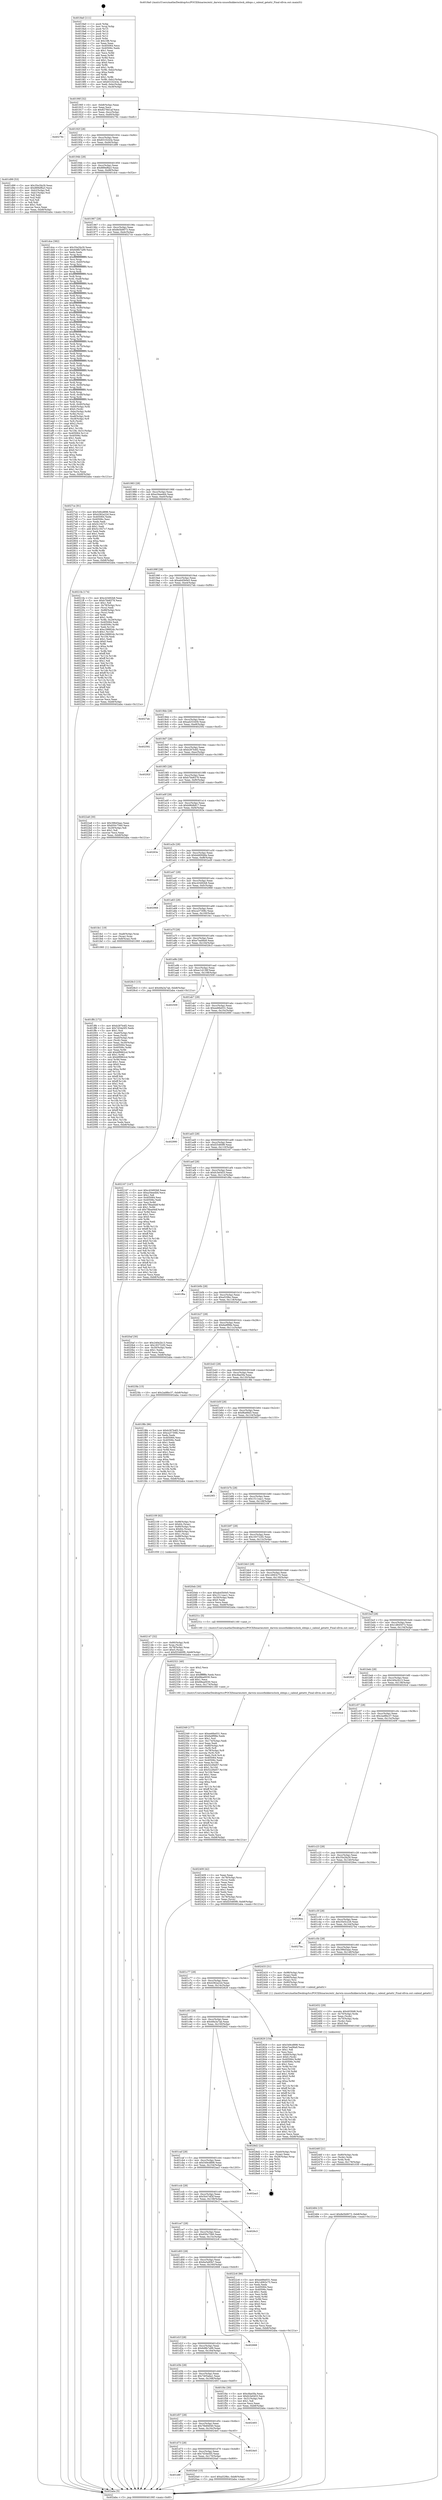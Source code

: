 digraph "0x4018a0" {
  label = "0x4018a0 (/mnt/c/Users/mathe/Desktop/tcc/POCII/binaries/extr_darwin-xnuosfmkkernclock_oldops.c_calend_getattr_Final-ollvm.out::main(0))"
  labelloc = "t"
  node[shape=record]

  Entry [label="",width=0.3,height=0.3,shape=circle,fillcolor=black,style=filled]
  "0x40190f" [label="{
     0x40190f [32]\l
     | [instrs]\l
     &nbsp;&nbsp;0x40190f \<+6\>: mov -0xb8(%rbp),%eax\l
     &nbsp;&nbsp;0x401915 \<+2\>: mov %eax,%ecx\l
     &nbsp;&nbsp;0x401917 \<+6\>: sub $0x8278d1af,%ecx\l
     &nbsp;&nbsp;0x40191d \<+6\>: mov %eax,-0xcc(%rbp)\l
     &nbsp;&nbsp;0x401923 \<+6\>: mov %ecx,-0xd0(%rbp)\l
     &nbsp;&nbsp;0x401929 \<+6\>: je 000000000040279c \<main+0xefc\>\l
  }"]
  "0x40279c" [label="{
     0x40279c\l
  }", style=dashed]
  "0x40192f" [label="{
     0x40192f [28]\l
     | [instrs]\l
     &nbsp;&nbsp;0x40192f \<+5\>: jmp 0000000000401934 \<main+0x94\>\l
     &nbsp;&nbsp;0x401934 \<+6\>: mov -0xcc(%rbp),%eax\l
     &nbsp;&nbsp;0x40193a \<+5\>: sub $0x8310243e,%eax\l
     &nbsp;&nbsp;0x40193f \<+6\>: mov %eax,-0xd4(%rbp)\l
     &nbsp;&nbsp;0x401945 \<+6\>: je 0000000000401d99 \<main+0x4f9\>\l
  }"]
  Exit [label="",width=0.3,height=0.3,shape=circle,fillcolor=black,style=filled,peripheries=2]
  "0x401d99" [label="{
     0x401d99 [53]\l
     | [instrs]\l
     &nbsp;&nbsp;0x401d99 \<+5\>: mov $0x35e2fa29,%eax\l
     &nbsp;&nbsp;0x401d9e \<+5\>: mov $0x889ef6a3,%ecx\l
     &nbsp;&nbsp;0x401da3 \<+6\>: mov -0xb2(%rbp),%dl\l
     &nbsp;&nbsp;0x401da9 \<+7\>: mov -0xb1(%rbp),%sil\l
     &nbsp;&nbsp;0x401db0 \<+3\>: mov %dl,%dil\l
     &nbsp;&nbsp;0x401db3 \<+3\>: and %sil,%dil\l
     &nbsp;&nbsp;0x401db6 \<+3\>: xor %sil,%dl\l
     &nbsp;&nbsp;0x401db9 \<+3\>: or %dl,%dil\l
     &nbsp;&nbsp;0x401dbc \<+4\>: test $0x1,%dil\l
     &nbsp;&nbsp;0x401dc0 \<+3\>: cmovne %ecx,%eax\l
     &nbsp;&nbsp;0x401dc3 \<+6\>: mov %eax,-0xb8(%rbp)\l
     &nbsp;&nbsp;0x401dc9 \<+5\>: jmp 0000000000402aba \<main+0x121a\>\l
  }"]
  "0x40194b" [label="{
     0x40194b [28]\l
     | [instrs]\l
     &nbsp;&nbsp;0x40194b \<+5\>: jmp 0000000000401950 \<main+0xb0\>\l
     &nbsp;&nbsp;0x401950 \<+6\>: mov -0xcc(%rbp),%eax\l
     &nbsp;&nbsp;0x401956 \<+5\>: sub $0x889ef6a3,%eax\l
     &nbsp;&nbsp;0x40195b \<+6\>: mov %eax,-0xd8(%rbp)\l
     &nbsp;&nbsp;0x401961 \<+6\>: je 0000000000401dce \<main+0x52e\>\l
  }"]
  "0x402aba" [label="{
     0x402aba [5]\l
     | [instrs]\l
     &nbsp;&nbsp;0x402aba \<+5\>: jmp 000000000040190f \<main+0x6f\>\l
  }"]
  "0x4018a0" [label="{
     0x4018a0 [111]\l
     | [instrs]\l
     &nbsp;&nbsp;0x4018a0 \<+1\>: push %rbp\l
     &nbsp;&nbsp;0x4018a1 \<+3\>: mov %rsp,%rbp\l
     &nbsp;&nbsp;0x4018a4 \<+2\>: push %r15\l
     &nbsp;&nbsp;0x4018a6 \<+2\>: push %r14\l
     &nbsp;&nbsp;0x4018a8 \<+2\>: push %r13\l
     &nbsp;&nbsp;0x4018aa \<+2\>: push %r12\l
     &nbsp;&nbsp;0x4018ac \<+1\>: push %rbx\l
     &nbsp;&nbsp;0x4018ad \<+7\>: sub $0x188,%rsp\l
     &nbsp;&nbsp;0x4018b4 \<+2\>: xor %eax,%eax\l
     &nbsp;&nbsp;0x4018b6 \<+7\>: mov 0x405064,%ecx\l
     &nbsp;&nbsp;0x4018bd \<+7\>: mov 0x40506c,%edx\l
     &nbsp;&nbsp;0x4018c4 \<+3\>: sub $0x1,%eax\l
     &nbsp;&nbsp;0x4018c7 \<+3\>: mov %ecx,%r8d\l
     &nbsp;&nbsp;0x4018ca \<+3\>: add %eax,%r8d\l
     &nbsp;&nbsp;0x4018cd \<+4\>: imul %r8d,%ecx\l
     &nbsp;&nbsp;0x4018d1 \<+3\>: and $0x1,%ecx\l
     &nbsp;&nbsp;0x4018d4 \<+3\>: cmp $0x0,%ecx\l
     &nbsp;&nbsp;0x4018d7 \<+4\>: sete %r9b\l
     &nbsp;&nbsp;0x4018db \<+4\>: and $0x1,%r9b\l
     &nbsp;&nbsp;0x4018df \<+7\>: mov %r9b,-0xb2(%rbp)\l
     &nbsp;&nbsp;0x4018e6 \<+3\>: cmp $0xa,%edx\l
     &nbsp;&nbsp;0x4018e9 \<+4\>: setl %r9b\l
     &nbsp;&nbsp;0x4018ed \<+4\>: and $0x1,%r9b\l
     &nbsp;&nbsp;0x4018f1 \<+7\>: mov %r9b,-0xb1(%rbp)\l
     &nbsp;&nbsp;0x4018f8 \<+10\>: movl $0x8310243e,-0xb8(%rbp)\l
     &nbsp;&nbsp;0x401902 \<+6\>: mov %edi,-0xbc(%rbp)\l
     &nbsp;&nbsp;0x401908 \<+7\>: mov %rsi,-0xc8(%rbp)\l
  }"]
  "0x402484" [label="{
     0x402484 [15]\l
     | [instrs]\l
     &nbsp;&nbsp;0x402484 \<+10\>: movl $0x8e5b9073,-0xb8(%rbp)\l
     &nbsp;&nbsp;0x40248e \<+5\>: jmp 0000000000402aba \<main+0x121a\>\l
  }"]
  "0x401dce" [label="{
     0x401dce [382]\l
     | [instrs]\l
     &nbsp;&nbsp;0x401dce \<+5\>: mov $0x35e2fa29,%eax\l
     &nbsp;&nbsp;0x401dd3 \<+5\>: mov $0x6d8b7a99,%ecx\l
     &nbsp;&nbsp;0x401dd8 \<+2\>: xor %edx,%edx\l
     &nbsp;&nbsp;0x401dda \<+3\>: mov %rsp,%rsi\l
     &nbsp;&nbsp;0x401ddd \<+4\>: add $0xfffffffffffffff0,%rsi\l
     &nbsp;&nbsp;0x401de1 \<+3\>: mov %rsi,%rsp\l
     &nbsp;&nbsp;0x401de4 \<+7\>: mov %rsi,-0xb0(%rbp)\l
     &nbsp;&nbsp;0x401deb \<+3\>: mov %rsp,%rsi\l
     &nbsp;&nbsp;0x401dee \<+4\>: add $0xfffffffffffffff0,%rsi\l
     &nbsp;&nbsp;0x401df2 \<+3\>: mov %rsi,%rsp\l
     &nbsp;&nbsp;0x401df5 \<+3\>: mov %rsp,%rdi\l
     &nbsp;&nbsp;0x401df8 \<+4\>: add $0xfffffffffffffff0,%rdi\l
     &nbsp;&nbsp;0x401dfc \<+3\>: mov %rdi,%rsp\l
     &nbsp;&nbsp;0x401dff \<+7\>: mov %rdi,-0xa8(%rbp)\l
     &nbsp;&nbsp;0x401e06 \<+3\>: mov %rsp,%rdi\l
     &nbsp;&nbsp;0x401e09 \<+4\>: add $0xfffffffffffffff0,%rdi\l
     &nbsp;&nbsp;0x401e0d \<+3\>: mov %rdi,%rsp\l
     &nbsp;&nbsp;0x401e10 \<+7\>: mov %rdi,-0xa0(%rbp)\l
     &nbsp;&nbsp;0x401e17 \<+3\>: mov %rsp,%rdi\l
     &nbsp;&nbsp;0x401e1a \<+4\>: add $0xfffffffffffffff0,%rdi\l
     &nbsp;&nbsp;0x401e1e \<+3\>: mov %rdi,%rsp\l
     &nbsp;&nbsp;0x401e21 \<+7\>: mov %rdi,-0x98(%rbp)\l
     &nbsp;&nbsp;0x401e28 \<+3\>: mov %rsp,%rdi\l
     &nbsp;&nbsp;0x401e2b \<+4\>: add $0xfffffffffffffff0,%rdi\l
     &nbsp;&nbsp;0x401e2f \<+3\>: mov %rdi,%rsp\l
     &nbsp;&nbsp;0x401e32 \<+7\>: mov %rdi,-0x90(%rbp)\l
     &nbsp;&nbsp;0x401e39 \<+3\>: mov %rsp,%rdi\l
     &nbsp;&nbsp;0x401e3c \<+4\>: add $0xfffffffffffffff0,%rdi\l
     &nbsp;&nbsp;0x401e40 \<+3\>: mov %rdi,%rsp\l
     &nbsp;&nbsp;0x401e43 \<+7\>: mov %rdi,-0x88(%rbp)\l
     &nbsp;&nbsp;0x401e4a \<+3\>: mov %rsp,%rdi\l
     &nbsp;&nbsp;0x401e4d \<+4\>: add $0xfffffffffffffff0,%rdi\l
     &nbsp;&nbsp;0x401e51 \<+3\>: mov %rdi,%rsp\l
     &nbsp;&nbsp;0x401e54 \<+4\>: mov %rdi,-0x80(%rbp)\l
     &nbsp;&nbsp;0x401e58 \<+3\>: mov %rsp,%rdi\l
     &nbsp;&nbsp;0x401e5b \<+4\>: add $0xfffffffffffffff0,%rdi\l
     &nbsp;&nbsp;0x401e5f \<+3\>: mov %rdi,%rsp\l
     &nbsp;&nbsp;0x401e62 \<+4\>: mov %rdi,-0x78(%rbp)\l
     &nbsp;&nbsp;0x401e66 \<+3\>: mov %rsp,%rdi\l
     &nbsp;&nbsp;0x401e69 \<+4\>: add $0xfffffffffffffff0,%rdi\l
     &nbsp;&nbsp;0x401e6d \<+3\>: mov %rdi,%rsp\l
     &nbsp;&nbsp;0x401e70 \<+4\>: mov %rdi,-0x70(%rbp)\l
     &nbsp;&nbsp;0x401e74 \<+3\>: mov %rsp,%rdi\l
     &nbsp;&nbsp;0x401e77 \<+4\>: add $0xfffffffffffffff0,%rdi\l
     &nbsp;&nbsp;0x401e7b \<+3\>: mov %rdi,%rsp\l
     &nbsp;&nbsp;0x401e7e \<+4\>: mov %rdi,-0x68(%rbp)\l
     &nbsp;&nbsp;0x401e82 \<+3\>: mov %rsp,%rdi\l
     &nbsp;&nbsp;0x401e85 \<+4\>: add $0xfffffffffffffff0,%rdi\l
     &nbsp;&nbsp;0x401e89 \<+3\>: mov %rdi,%rsp\l
     &nbsp;&nbsp;0x401e8c \<+4\>: mov %rdi,-0x60(%rbp)\l
     &nbsp;&nbsp;0x401e90 \<+3\>: mov %rsp,%rdi\l
     &nbsp;&nbsp;0x401e93 \<+4\>: add $0xfffffffffffffff0,%rdi\l
     &nbsp;&nbsp;0x401e97 \<+3\>: mov %rdi,%rsp\l
     &nbsp;&nbsp;0x401e9a \<+4\>: mov %rdi,-0x58(%rbp)\l
     &nbsp;&nbsp;0x401e9e \<+3\>: mov %rsp,%rdi\l
     &nbsp;&nbsp;0x401ea1 \<+4\>: add $0xfffffffffffffff0,%rdi\l
     &nbsp;&nbsp;0x401ea5 \<+3\>: mov %rdi,%rsp\l
     &nbsp;&nbsp;0x401ea8 \<+4\>: mov %rdi,-0x50(%rbp)\l
     &nbsp;&nbsp;0x401eac \<+3\>: mov %rsp,%rdi\l
     &nbsp;&nbsp;0x401eaf \<+4\>: add $0xfffffffffffffff0,%rdi\l
     &nbsp;&nbsp;0x401eb3 \<+3\>: mov %rdi,%rsp\l
     &nbsp;&nbsp;0x401eb6 \<+4\>: mov %rdi,-0x48(%rbp)\l
     &nbsp;&nbsp;0x401eba \<+3\>: mov %rsp,%rdi\l
     &nbsp;&nbsp;0x401ebd \<+4\>: add $0xfffffffffffffff0,%rdi\l
     &nbsp;&nbsp;0x401ec1 \<+3\>: mov %rdi,%rsp\l
     &nbsp;&nbsp;0x401ec4 \<+4\>: mov %rdi,-0x40(%rbp)\l
     &nbsp;&nbsp;0x401ec8 \<+7\>: mov -0xb0(%rbp),%rdi\l
     &nbsp;&nbsp;0x401ecf \<+6\>: movl $0x0,(%rdi)\l
     &nbsp;&nbsp;0x401ed5 \<+7\>: mov -0xbc(%rbp),%r8d\l
     &nbsp;&nbsp;0x401edc \<+3\>: mov %r8d,(%rsi)\l
     &nbsp;&nbsp;0x401edf \<+7\>: mov -0xa8(%rbp),%rdi\l
     &nbsp;&nbsp;0x401ee6 \<+7\>: mov -0xc8(%rbp),%r9\l
     &nbsp;&nbsp;0x401eed \<+3\>: mov %r9,(%rdi)\l
     &nbsp;&nbsp;0x401ef0 \<+3\>: cmpl $0x2,(%rsi)\l
     &nbsp;&nbsp;0x401ef3 \<+4\>: setne %r10b\l
     &nbsp;&nbsp;0x401ef7 \<+4\>: and $0x1,%r10b\l
     &nbsp;&nbsp;0x401efb \<+4\>: mov %r10b,-0x31(%rbp)\l
     &nbsp;&nbsp;0x401eff \<+8\>: mov 0x405064,%r11d\l
     &nbsp;&nbsp;0x401f07 \<+7\>: mov 0x40506c,%ebx\l
     &nbsp;&nbsp;0x401f0e \<+3\>: sub $0x1,%edx\l
     &nbsp;&nbsp;0x401f11 \<+3\>: mov %r11d,%r14d\l
     &nbsp;&nbsp;0x401f14 \<+3\>: add %edx,%r14d\l
     &nbsp;&nbsp;0x401f17 \<+4\>: imul %r14d,%r11d\l
     &nbsp;&nbsp;0x401f1b \<+4\>: and $0x1,%r11d\l
     &nbsp;&nbsp;0x401f1f \<+4\>: cmp $0x0,%r11d\l
     &nbsp;&nbsp;0x401f23 \<+4\>: sete %r10b\l
     &nbsp;&nbsp;0x401f27 \<+3\>: cmp $0xa,%ebx\l
     &nbsp;&nbsp;0x401f2a \<+4\>: setl %r15b\l
     &nbsp;&nbsp;0x401f2e \<+3\>: mov %r10b,%r12b\l
     &nbsp;&nbsp;0x401f31 \<+3\>: and %r15b,%r12b\l
     &nbsp;&nbsp;0x401f34 \<+3\>: xor %r15b,%r10b\l
     &nbsp;&nbsp;0x401f37 \<+3\>: or %r10b,%r12b\l
     &nbsp;&nbsp;0x401f3a \<+4\>: test $0x1,%r12b\l
     &nbsp;&nbsp;0x401f3e \<+3\>: cmovne %ecx,%eax\l
     &nbsp;&nbsp;0x401f41 \<+6\>: mov %eax,-0xb8(%rbp)\l
     &nbsp;&nbsp;0x401f47 \<+5\>: jmp 0000000000402aba \<main+0x121a\>\l
  }"]
  "0x401967" [label="{
     0x401967 [28]\l
     | [instrs]\l
     &nbsp;&nbsp;0x401967 \<+5\>: jmp 000000000040196c \<main+0xcc\>\l
     &nbsp;&nbsp;0x40196c \<+6\>: mov -0xcc(%rbp),%eax\l
     &nbsp;&nbsp;0x401972 \<+5\>: sub $0x8e5b9073,%eax\l
     &nbsp;&nbsp;0x401977 \<+6\>: mov %eax,-0xdc(%rbp)\l
     &nbsp;&nbsp;0x40197d \<+6\>: je 00000000004027ce \<main+0xf2e\>\l
  }"]
  "0x40246f" [label="{
     0x40246f [21]\l
     | [instrs]\l
     &nbsp;&nbsp;0x40246f \<+4\>: mov -0x80(%rbp),%rdx\l
     &nbsp;&nbsp;0x402473 \<+3\>: mov (%rdx),%rdx\l
     &nbsp;&nbsp;0x402476 \<+3\>: mov %rdx,%rdi\l
     &nbsp;&nbsp;0x402479 \<+6\>: mov %eax,-0x178(%rbp)\l
     &nbsp;&nbsp;0x40247f \<+5\>: call 0000000000401030 \<free@plt\>\l
     | [calls]\l
     &nbsp;&nbsp;0x401030 \{1\} (unknown)\l
  }"]
  "0x402452" [label="{
     0x402452 [29]\l
     | [instrs]\l
     &nbsp;&nbsp;0x402452 \<+10\>: movabs $0x4030d6,%rdi\l
     &nbsp;&nbsp;0x40245c \<+4\>: mov -0x70(%rbp),%rdx\l
     &nbsp;&nbsp;0x402460 \<+2\>: mov %eax,(%rdx)\l
     &nbsp;&nbsp;0x402462 \<+4\>: mov -0x70(%rbp),%rdx\l
     &nbsp;&nbsp;0x402466 \<+2\>: mov (%rdx),%esi\l
     &nbsp;&nbsp;0x402468 \<+2\>: mov $0x0,%al\l
     &nbsp;&nbsp;0x40246a \<+5\>: call 0000000000401040 \<printf@plt\>\l
     | [calls]\l
     &nbsp;&nbsp;0x401040 \{1\} (unknown)\l
  }"]
  "0x4027ce" [label="{
     0x4027ce [91]\l
     | [instrs]\l
     &nbsp;&nbsp;0x4027ce \<+5\>: mov $0x549cd898,%eax\l
     &nbsp;&nbsp;0x4027d3 \<+5\>: mov $0x4382a22d,%ecx\l
     &nbsp;&nbsp;0x4027d8 \<+7\>: mov 0x405064,%edx\l
     &nbsp;&nbsp;0x4027df \<+7\>: mov 0x40506c,%esi\l
     &nbsp;&nbsp;0x4027e6 \<+2\>: mov %edx,%edi\l
     &nbsp;&nbsp;0x4027e8 \<+6\>: sub $0x5c1927c7,%edi\l
     &nbsp;&nbsp;0x4027ee \<+3\>: sub $0x1,%edi\l
     &nbsp;&nbsp;0x4027f1 \<+6\>: add $0x5c1927c7,%edi\l
     &nbsp;&nbsp;0x4027f7 \<+3\>: imul %edi,%edx\l
     &nbsp;&nbsp;0x4027fa \<+3\>: and $0x1,%edx\l
     &nbsp;&nbsp;0x4027fd \<+3\>: cmp $0x0,%edx\l
     &nbsp;&nbsp;0x402800 \<+4\>: sete %r8b\l
     &nbsp;&nbsp;0x402804 \<+3\>: cmp $0xa,%esi\l
     &nbsp;&nbsp;0x402807 \<+4\>: setl %r9b\l
     &nbsp;&nbsp;0x40280b \<+3\>: mov %r8b,%r10b\l
     &nbsp;&nbsp;0x40280e \<+3\>: and %r9b,%r10b\l
     &nbsp;&nbsp;0x402811 \<+3\>: xor %r9b,%r8b\l
     &nbsp;&nbsp;0x402814 \<+3\>: or %r8b,%r10b\l
     &nbsp;&nbsp;0x402817 \<+4\>: test $0x1,%r10b\l
     &nbsp;&nbsp;0x40281b \<+3\>: cmovne %ecx,%eax\l
     &nbsp;&nbsp;0x40281e \<+6\>: mov %eax,-0xb8(%rbp)\l
     &nbsp;&nbsp;0x402824 \<+5\>: jmp 0000000000402aba \<main+0x121a\>\l
  }"]
  "0x401983" [label="{
     0x401983 [28]\l
     | [instrs]\l
     &nbsp;&nbsp;0x401983 \<+5\>: jmp 0000000000401988 \<main+0xe8\>\l
     &nbsp;&nbsp;0x401988 \<+6\>: mov -0xcc(%rbp),%eax\l
     &nbsp;&nbsp;0x40198e \<+5\>: sub $0xa34eedd4,%eax\l
     &nbsp;&nbsp;0x401993 \<+6\>: mov %eax,-0xe0(%rbp)\l
     &nbsp;&nbsp;0x401999 \<+6\>: je 00000000004021fa \<main+0x95a\>\l
  }"]
  "0x402349" [label="{
     0x402349 [177]\l
     | [instrs]\l
     &nbsp;&nbsp;0x402349 \<+5\>: mov $0xee66e031,%ecx\l
     &nbsp;&nbsp;0x40234e \<+5\>: mov $0x6a9f98e,%edx\l
     &nbsp;&nbsp;0x402353 \<+3\>: mov $0x1,%sil\l
     &nbsp;&nbsp;0x402356 \<+6\>: mov -0x174(%rbp),%edi\l
     &nbsp;&nbsp;0x40235c \<+3\>: imul %eax,%edi\l
     &nbsp;&nbsp;0x40235f \<+4\>: mov -0x80(%rbp),%r8\l
     &nbsp;&nbsp;0x402363 \<+3\>: mov (%r8),%r8\l
     &nbsp;&nbsp;0x402366 \<+4\>: mov -0x78(%rbp),%r9\l
     &nbsp;&nbsp;0x40236a \<+3\>: movslq (%r9),%r9\l
     &nbsp;&nbsp;0x40236d \<+4\>: mov %edi,(%r8,%r9,4)\l
     &nbsp;&nbsp;0x402371 \<+7\>: mov 0x405064,%eax\l
     &nbsp;&nbsp;0x402378 \<+7\>: mov 0x40506c,%edi\l
     &nbsp;&nbsp;0x40237f \<+3\>: mov %eax,%r10d\l
     &nbsp;&nbsp;0x402382 \<+7\>: add $0x522f4d57,%r10d\l
     &nbsp;&nbsp;0x402389 \<+4\>: sub $0x1,%r10d\l
     &nbsp;&nbsp;0x40238d \<+7\>: sub $0x522f4d57,%r10d\l
     &nbsp;&nbsp;0x402394 \<+4\>: imul %r10d,%eax\l
     &nbsp;&nbsp;0x402398 \<+3\>: and $0x1,%eax\l
     &nbsp;&nbsp;0x40239b \<+3\>: cmp $0x0,%eax\l
     &nbsp;&nbsp;0x40239e \<+4\>: sete %r11b\l
     &nbsp;&nbsp;0x4023a2 \<+3\>: cmp $0xa,%edi\l
     &nbsp;&nbsp;0x4023a5 \<+3\>: setl %bl\l
     &nbsp;&nbsp;0x4023a8 \<+3\>: mov %r11b,%r14b\l
     &nbsp;&nbsp;0x4023ab \<+4\>: xor $0xff,%r14b\l
     &nbsp;&nbsp;0x4023af \<+3\>: mov %bl,%r15b\l
     &nbsp;&nbsp;0x4023b2 \<+4\>: xor $0xff,%r15b\l
     &nbsp;&nbsp;0x4023b6 \<+4\>: xor $0x0,%sil\l
     &nbsp;&nbsp;0x4023ba \<+3\>: mov %r14b,%r12b\l
     &nbsp;&nbsp;0x4023bd \<+4\>: and $0x0,%r12b\l
     &nbsp;&nbsp;0x4023c1 \<+3\>: and %sil,%r11b\l
     &nbsp;&nbsp;0x4023c4 \<+3\>: mov %r15b,%r13b\l
     &nbsp;&nbsp;0x4023c7 \<+4\>: and $0x0,%r13b\l
     &nbsp;&nbsp;0x4023cb \<+3\>: and %sil,%bl\l
     &nbsp;&nbsp;0x4023ce \<+3\>: or %r11b,%r12b\l
     &nbsp;&nbsp;0x4023d1 \<+3\>: or %bl,%r13b\l
     &nbsp;&nbsp;0x4023d4 \<+3\>: xor %r13b,%r12b\l
     &nbsp;&nbsp;0x4023d7 \<+3\>: or %r15b,%r14b\l
     &nbsp;&nbsp;0x4023da \<+4\>: xor $0xff,%r14b\l
     &nbsp;&nbsp;0x4023de \<+4\>: or $0x0,%sil\l
     &nbsp;&nbsp;0x4023e2 \<+3\>: and %sil,%r14b\l
     &nbsp;&nbsp;0x4023e5 \<+3\>: or %r14b,%r12b\l
     &nbsp;&nbsp;0x4023e8 \<+4\>: test $0x1,%r12b\l
     &nbsp;&nbsp;0x4023ec \<+3\>: cmovne %edx,%ecx\l
     &nbsp;&nbsp;0x4023ef \<+6\>: mov %ecx,-0xb8(%rbp)\l
     &nbsp;&nbsp;0x4023f5 \<+5\>: jmp 0000000000402aba \<main+0x121a\>\l
  }"]
  "0x4021fa" [label="{
     0x4021fa [174]\l
     | [instrs]\l
     &nbsp;&nbsp;0x4021fa \<+5\>: mov $0xc43492b8,%eax\l
     &nbsp;&nbsp;0x4021ff \<+5\>: mov $0xb7bb8378,%ecx\l
     &nbsp;&nbsp;0x402204 \<+2\>: mov $0x1,%dl\l
     &nbsp;&nbsp;0x402206 \<+4\>: mov -0x78(%rbp),%rsi\l
     &nbsp;&nbsp;0x40220a \<+2\>: mov (%rsi),%edi\l
     &nbsp;&nbsp;0x40220c \<+7\>: mov -0x88(%rbp),%rsi\l
     &nbsp;&nbsp;0x402213 \<+2\>: cmp (%rsi),%edi\l
     &nbsp;&nbsp;0x402215 \<+4\>: setl %r8b\l
     &nbsp;&nbsp;0x402219 \<+4\>: and $0x1,%r8b\l
     &nbsp;&nbsp;0x40221d \<+4\>: mov %r8b,-0x29(%rbp)\l
     &nbsp;&nbsp;0x402221 \<+7\>: mov 0x405064,%edi\l
     &nbsp;&nbsp;0x402228 \<+8\>: mov 0x40506c,%r9d\l
     &nbsp;&nbsp;0x402230 \<+3\>: mov %edi,%r10d\l
     &nbsp;&nbsp;0x402233 \<+7\>: sub $0xc28882dc,%r10d\l
     &nbsp;&nbsp;0x40223a \<+4\>: sub $0x1,%r10d\l
     &nbsp;&nbsp;0x40223e \<+7\>: add $0xc28882dc,%r10d\l
     &nbsp;&nbsp;0x402245 \<+4\>: imul %r10d,%edi\l
     &nbsp;&nbsp;0x402249 \<+3\>: and $0x1,%edi\l
     &nbsp;&nbsp;0x40224c \<+3\>: cmp $0x0,%edi\l
     &nbsp;&nbsp;0x40224f \<+4\>: sete %r8b\l
     &nbsp;&nbsp;0x402253 \<+4\>: cmp $0xa,%r9d\l
     &nbsp;&nbsp;0x402257 \<+4\>: setl %r11b\l
     &nbsp;&nbsp;0x40225b \<+3\>: mov %r8b,%bl\l
     &nbsp;&nbsp;0x40225e \<+3\>: xor $0xff,%bl\l
     &nbsp;&nbsp;0x402261 \<+3\>: mov %r11b,%r14b\l
     &nbsp;&nbsp;0x402264 \<+4\>: xor $0xff,%r14b\l
     &nbsp;&nbsp;0x402268 \<+3\>: xor $0x1,%dl\l
     &nbsp;&nbsp;0x40226b \<+3\>: mov %bl,%r15b\l
     &nbsp;&nbsp;0x40226e \<+4\>: and $0xff,%r15b\l
     &nbsp;&nbsp;0x402272 \<+3\>: and %dl,%r8b\l
     &nbsp;&nbsp;0x402275 \<+3\>: mov %r14b,%r12b\l
     &nbsp;&nbsp;0x402278 \<+4\>: and $0xff,%r12b\l
     &nbsp;&nbsp;0x40227c \<+3\>: and %dl,%r11b\l
     &nbsp;&nbsp;0x40227f \<+3\>: or %r8b,%r15b\l
     &nbsp;&nbsp;0x402282 \<+3\>: or %r11b,%r12b\l
     &nbsp;&nbsp;0x402285 \<+3\>: xor %r12b,%r15b\l
     &nbsp;&nbsp;0x402288 \<+3\>: or %r14b,%bl\l
     &nbsp;&nbsp;0x40228b \<+3\>: xor $0xff,%bl\l
     &nbsp;&nbsp;0x40228e \<+3\>: or $0x1,%dl\l
     &nbsp;&nbsp;0x402291 \<+2\>: and %dl,%bl\l
     &nbsp;&nbsp;0x402293 \<+3\>: or %bl,%r15b\l
     &nbsp;&nbsp;0x402296 \<+4\>: test $0x1,%r15b\l
     &nbsp;&nbsp;0x40229a \<+3\>: cmovne %ecx,%eax\l
     &nbsp;&nbsp;0x40229d \<+6\>: mov %eax,-0xb8(%rbp)\l
     &nbsp;&nbsp;0x4022a3 \<+5\>: jmp 0000000000402aba \<main+0x121a\>\l
  }"]
  "0x40199f" [label="{
     0x40199f [28]\l
     | [instrs]\l
     &nbsp;&nbsp;0x40199f \<+5\>: jmp 00000000004019a4 \<main+0x104\>\l
     &nbsp;&nbsp;0x4019a4 \<+6\>: mov -0xcc(%rbp),%eax\l
     &nbsp;&nbsp;0x4019aa \<+5\>: sub $0xab45b0e5,%eax\l
     &nbsp;&nbsp;0x4019af \<+6\>: mov %eax,-0xe4(%rbp)\l
     &nbsp;&nbsp;0x4019b5 \<+6\>: je 00000000004027ab \<main+0xf0b\>\l
  }"]
  "0x402321" [label="{
     0x402321 [40]\l
     | [instrs]\l
     &nbsp;&nbsp;0x402321 \<+5\>: mov $0x2,%ecx\l
     &nbsp;&nbsp;0x402326 \<+1\>: cltd\l
     &nbsp;&nbsp;0x402327 \<+2\>: idiv %ecx\l
     &nbsp;&nbsp;0x402329 \<+6\>: imul $0xfffffffe,%edx,%ecx\l
     &nbsp;&nbsp;0x40232f \<+6\>: add $0x68ea0030,%ecx\l
     &nbsp;&nbsp;0x402335 \<+3\>: add $0x1,%ecx\l
     &nbsp;&nbsp;0x402338 \<+6\>: sub $0x68ea0030,%ecx\l
     &nbsp;&nbsp;0x40233e \<+6\>: mov %ecx,-0x174(%rbp)\l
     &nbsp;&nbsp;0x402344 \<+5\>: call 0000000000401160 \<next_i\>\l
     | [calls]\l
     &nbsp;&nbsp;0x401160 \{1\} (/mnt/c/Users/mathe/Desktop/tcc/POCII/binaries/extr_darwin-xnuosfmkkernclock_oldops.c_calend_getattr_Final-ollvm.out::next_i)\l
  }"]
  "0x4027ab" [label="{
     0x4027ab\l
  }", style=dashed]
  "0x4019bb" [label="{
     0x4019bb [28]\l
     | [instrs]\l
     &nbsp;&nbsp;0x4019bb \<+5\>: jmp 00000000004019c0 \<main+0x120\>\l
     &nbsp;&nbsp;0x4019c0 \<+6\>: mov -0xcc(%rbp),%eax\l
     &nbsp;&nbsp;0x4019c6 \<+5\>: sub $0xad253456,%eax\l
     &nbsp;&nbsp;0x4019cb \<+6\>: mov %eax,-0xe8(%rbp)\l
     &nbsp;&nbsp;0x4019d1 \<+6\>: je 0000000000402592 \<main+0xcf2\>\l
  }"]
  "0x402147" [label="{
     0x402147 [32]\l
     | [instrs]\l
     &nbsp;&nbsp;0x402147 \<+4\>: mov -0x80(%rbp),%rdi\l
     &nbsp;&nbsp;0x40214b \<+3\>: mov %rax,(%rdi)\l
     &nbsp;&nbsp;0x40214e \<+4\>: mov -0x78(%rbp),%rax\l
     &nbsp;&nbsp;0x402152 \<+6\>: movl $0x0,(%rax)\l
     &nbsp;&nbsp;0x402158 \<+10\>: movl $0xf25460f9,-0xb8(%rbp)\l
     &nbsp;&nbsp;0x402162 \<+5\>: jmp 0000000000402aba \<main+0x121a\>\l
  }"]
  "0x402592" [label="{
     0x402592\l
  }", style=dashed]
  "0x4019d7" [label="{
     0x4019d7 [28]\l
     | [instrs]\l
     &nbsp;&nbsp;0x4019d7 \<+5\>: jmp 00000000004019dc \<main+0x13c\>\l
     &nbsp;&nbsp;0x4019dc \<+6\>: mov -0xcc(%rbp),%eax\l
     &nbsp;&nbsp;0x4019e2 \<+5\>: sub $0xb287b4f2,%eax\l
     &nbsp;&nbsp;0x4019e7 \<+6\>: mov %eax,-0xec(%rbp)\l
     &nbsp;&nbsp;0x4019ed \<+6\>: je 000000000040292f \<main+0x108f\>\l
  }"]
  "0x401d8f" [label="{
     0x401d8f\l
  }", style=dashed]
  "0x40292f" [label="{
     0x40292f\l
  }", style=dashed]
  "0x4019f3" [label="{
     0x4019f3 [28]\l
     | [instrs]\l
     &nbsp;&nbsp;0x4019f3 \<+5\>: jmp 00000000004019f8 \<main+0x158\>\l
     &nbsp;&nbsp;0x4019f8 \<+6\>: mov -0xcc(%rbp),%eax\l
     &nbsp;&nbsp;0x4019fe \<+5\>: sub $0xb7bb8378,%eax\l
     &nbsp;&nbsp;0x401a03 \<+6\>: mov %eax,-0xf0(%rbp)\l
     &nbsp;&nbsp;0x401a09 \<+6\>: je 00000000004022a8 \<main+0xa08\>\l
  }"]
  "0x4020a0" [label="{
     0x4020a0 [15]\l
     | [instrs]\l
     &nbsp;&nbsp;0x4020a0 \<+10\>: movl $0xa529bc,-0xb8(%rbp)\l
     &nbsp;&nbsp;0x4020aa \<+5\>: jmp 0000000000402aba \<main+0x121a\>\l
  }"]
  "0x4022a8" [label="{
     0x4022a8 [30]\l
     | [instrs]\l
     &nbsp;&nbsp;0x4022a8 \<+5\>: mov $0x396d3aac,%eax\l
     &nbsp;&nbsp;0x4022ad \<+5\>: mov $0x650c7560,%ecx\l
     &nbsp;&nbsp;0x4022b2 \<+3\>: mov -0x29(%rbp),%dl\l
     &nbsp;&nbsp;0x4022b5 \<+3\>: test $0x1,%dl\l
     &nbsp;&nbsp;0x4022b8 \<+3\>: cmovne %ecx,%eax\l
     &nbsp;&nbsp;0x4022bb \<+6\>: mov %eax,-0xb8(%rbp)\l
     &nbsp;&nbsp;0x4022c1 \<+5\>: jmp 0000000000402aba \<main+0x121a\>\l
  }"]
  "0x401a0f" [label="{
     0x401a0f [28]\l
     | [instrs]\l
     &nbsp;&nbsp;0x401a0f \<+5\>: jmp 0000000000401a14 \<main+0x174\>\l
     &nbsp;&nbsp;0x401a14 \<+6\>: mov -0xcc(%rbp),%eax\l
     &nbsp;&nbsp;0x401a1a \<+5\>: sub $0xb96db817,%eax\l
     &nbsp;&nbsp;0x401a1f \<+6\>: mov %eax,-0xf4(%rbp)\l
     &nbsp;&nbsp;0x401a25 \<+6\>: je 000000000040263e \<main+0xd9e\>\l
  }"]
  "0x401d73" [label="{
     0x401d73 [28]\l
     | [instrs]\l
     &nbsp;&nbsp;0x401d73 \<+5\>: jmp 0000000000401d78 \<main+0x4d8\>\l
     &nbsp;&nbsp;0x401d78 \<+6\>: mov -0xcc(%rbp),%eax\l
     &nbsp;&nbsp;0x401d7e \<+5\>: sub $0x7d34e5f3,%eax\l
     &nbsp;&nbsp;0x401d83 \<+6\>: mov %eax,-0x170(%rbp)\l
     &nbsp;&nbsp;0x401d89 \<+6\>: je 00000000004020a0 \<main+0x800\>\l
  }"]
  "0x40263e" [label="{
     0x40263e\l
  }", style=dashed]
  "0x401a2b" [label="{
     0x401a2b [28]\l
     | [instrs]\l
     &nbsp;&nbsp;0x401a2b \<+5\>: jmp 0000000000401a30 \<main+0x190\>\l
     &nbsp;&nbsp;0x401a30 \<+6\>: mov -0xcc(%rbp),%eax\l
     &nbsp;&nbsp;0x401a36 \<+5\>: sub $0xbdd0948a,%eax\l
     &nbsp;&nbsp;0x401a3b \<+6\>: mov %eax,-0xf8(%rbp)\l
     &nbsp;&nbsp;0x401a41 \<+6\>: je 0000000000402a49 \<main+0x11a9\>\l
  }"]
  "0x4024e5" [label="{
     0x4024e5\l
  }", style=dashed]
  "0x402a49" [label="{
     0x402a49\l
  }", style=dashed]
  "0x401a47" [label="{
     0x401a47 [28]\l
     | [instrs]\l
     &nbsp;&nbsp;0x401a47 \<+5\>: jmp 0000000000401a4c \<main+0x1ac\>\l
     &nbsp;&nbsp;0x401a4c \<+6\>: mov -0xcc(%rbp),%eax\l
     &nbsp;&nbsp;0x401a52 \<+5\>: sub $0xc43492b8,%eax\l
     &nbsp;&nbsp;0x401a57 \<+6\>: mov %eax,-0xfc(%rbp)\l
     &nbsp;&nbsp;0x401a5d \<+6\>: je 0000000000402968 \<main+0x10c8\>\l
  }"]
  "0x401d57" [label="{
     0x401d57 [28]\l
     | [instrs]\l
     &nbsp;&nbsp;0x401d57 \<+5\>: jmp 0000000000401d5c \<main+0x4bc\>\l
     &nbsp;&nbsp;0x401d5c \<+6\>: mov -0xcc(%rbp),%eax\l
     &nbsp;&nbsp;0x401d62 \<+5\>: sub $0x76b84040,%eax\l
     &nbsp;&nbsp;0x401d67 \<+6\>: mov %eax,-0x16c(%rbp)\l
     &nbsp;&nbsp;0x401d6d \<+6\>: je 00000000004024e5 \<main+0xc45\>\l
  }"]
  "0x402968" [label="{
     0x402968\l
  }", style=dashed]
  "0x401a63" [label="{
     0x401a63 [28]\l
     | [instrs]\l
     &nbsp;&nbsp;0x401a63 \<+5\>: jmp 0000000000401a68 \<main+0x1c8\>\l
     &nbsp;&nbsp;0x401a68 \<+6\>: mov -0xcc(%rbp),%eax\l
     &nbsp;&nbsp;0x401a6e \<+5\>: sub $0xca37308c,%eax\l
     &nbsp;&nbsp;0x401a73 \<+6\>: mov %eax,-0x100(%rbp)\l
     &nbsp;&nbsp;0x401a79 \<+6\>: je 0000000000401fe1 \<main+0x741\>\l
  }"]
  "0x402493" [label="{
     0x402493\l
  }", style=dashed]
  "0x401fe1" [label="{
     0x401fe1 [19]\l
     | [instrs]\l
     &nbsp;&nbsp;0x401fe1 \<+7\>: mov -0xa8(%rbp),%rax\l
     &nbsp;&nbsp;0x401fe8 \<+3\>: mov (%rax),%rax\l
     &nbsp;&nbsp;0x401feb \<+4\>: mov 0x8(%rax),%rdi\l
     &nbsp;&nbsp;0x401fef \<+5\>: call 0000000000401060 \<atoi@plt\>\l
     | [calls]\l
     &nbsp;&nbsp;0x401060 \{1\} (unknown)\l
  }"]
  "0x401a7f" [label="{
     0x401a7f [28]\l
     | [instrs]\l
     &nbsp;&nbsp;0x401a7f \<+5\>: jmp 0000000000401a84 \<main+0x1e4\>\l
     &nbsp;&nbsp;0x401a84 \<+6\>: mov -0xcc(%rbp),%eax\l
     &nbsp;&nbsp;0x401a8a \<+5\>: sub $0xe7ea06a9,%eax\l
     &nbsp;&nbsp;0x401a8f \<+6\>: mov %eax,-0x104(%rbp)\l
     &nbsp;&nbsp;0x401a95 \<+6\>: je 00000000004028c3 \<main+0x1023\>\l
  }"]
  "0x401ff4" [label="{
     0x401ff4 [172]\l
     | [instrs]\l
     &nbsp;&nbsp;0x401ff4 \<+5\>: mov $0xb287b4f2,%ecx\l
     &nbsp;&nbsp;0x401ff9 \<+5\>: mov $0x7d34e5f3,%edx\l
     &nbsp;&nbsp;0x401ffe \<+3\>: mov $0x1,%sil\l
     &nbsp;&nbsp;0x402001 \<+7\>: mov -0xa0(%rbp),%rdi\l
     &nbsp;&nbsp;0x402008 \<+2\>: mov %eax,(%rdi)\l
     &nbsp;&nbsp;0x40200a \<+7\>: mov -0xa0(%rbp),%rdi\l
     &nbsp;&nbsp;0x402011 \<+2\>: mov (%rdi),%eax\l
     &nbsp;&nbsp;0x402013 \<+3\>: mov %eax,-0x30(%rbp)\l
     &nbsp;&nbsp;0x402016 \<+7\>: mov 0x405064,%eax\l
     &nbsp;&nbsp;0x40201d \<+8\>: mov 0x40506c,%r8d\l
     &nbsp;&nbsp;0x402025 \<+3\>: mov %eax,%r9d\l
     &nbsp;&nbsp;0x402028 \<+7\>: add $0xbf9962cd,%r9d\l
     &nbsp;&nbsp;0x40202f \<+4\>: sub $0x1,%r9d\l
     &nbsp;&nbsp;0x402033 \<+7\>: sub $0xbf9962cd,%r9d\l
     &nbsp;&nbsp;0x40203a \<+4\>: imul %r9d,%eax\l
     &nbsp;&nbsp;0x40203e \<+3\>: and $0x1,%eax\l
     &nbsp;&nbsp;0x402041 \<+3\>: cmp $0x0,%eax\l
     &nbsp;&nbsp;0x402044 \<+4\>: sete %r10b\l
     &nbsp;&nbsp;0x402048 \<+4\>: cmp $0xa,%r8d\l
     &nbsp;&nbsp;0x40204c \<+4\>: setl %r11b\l
     &nbsp;&nbsp;0x402050 \<+3\>: mov %r10b,%bl\l
     &nbsp;&nbsp;0x402053 \<+3\>: xor $0xff,%bl\l
     &nbsp;&nbsp;0x402056 \<+3\>: mov %r11b,%r14b\l
     &nbsp;&nbsp;0x402059 \<+4\>: xor $0xff,%r14b\l
     &nbsp;&nbsp;0x40205d \<+4\>: xor $0x1,%sil\l
     &nbsp;&nbsp;0x402061 \<+3\>: mov %bl,%r15b\l
     &nbsp;&nbsp;0x402064 \<+4\>: and $0xff,%r15b\l
     &nbsp;&nbsp;0x402068 \<+3\>: and %sil,%r10b\l
     &nbsp;&nbsp;0x40206b \<+3\>: mov %r14b,%r12b\l
     &nbsp;&nbsp;0x40206e \<+4\>: and $0xff,%r12b\l
     &nbsp;&nbsp;0x402072 \<+3\>: and %sil,%r11b\l
     &nbsp;&nbsp;0x402075 \<+3\>: or %r10b,%r15b\l
     &nbsp;&nbsp;0x402078 \<+3\>: or %r11b,%r12b\l
     &nbsp;&nbsp;0x40207b \<+3\>: xor %r12b,%r15b\l
     &nbsp;&nbsp;0x40207e \<+3\>: or %r14b,%bl\l
     &nbsp;&nbsp;0x402081 \<+3\>: xor $0xff,%bl\l
     &nbsp;&nbsp;0x402084 \<+4\>: or $0x1,%sil\l
     &nbsp;&nbsp;0x402088 \<+3\>: and %sil,%bl\l
     &nbsp;&nbsp;0x40208b \<+3\>: or %bl,%r15b\l
     &nbsp;&nbsp;0x40208e \<+4\>: test $0x1,%r15b\l
     &nbsp;&nbsp;0x402092 \<+3\>: cmovne %edx,%ecx\l
     &nbsp;&nbsp;0x402095 \<+6\>: mov %ecx,-0xb8(%rbp)\l
     &nbsp;&nbsp;0x40209b \<+5\>: jmp 0000000000402aba \<main+0x121a\>\l
  }"]
  "0x4028c3" [label="{
     0x4028c3 [15]\l
     | [instrs]\l
     &nbsp;&nbsp;0x4028c3 \<+10\>: movl $0x49a3a7ab,-0xb8(%rbp)\l
     &nbsp;&nbsp;0x4028cd \<+5\>: jmp 0000000000402aba \<main+0x121a\>\l
  }"]
  "0x401a9b" [label="{
     0x401a9b [28]\l
     | [instrs]\l
     &nbsp;&nbsp;0x401a9b \<+5\>: jmp 0000000000401aa0 \<main+0x200\>\l
     &nbsp;&nbsp;0x401aa0 \<+6\>: mov -0xcc(%rbp),%eax\l
     &nbsp;&nbsp;0x401aa6 \<+5\>: sub $0xec1d138f,%eax\l
     &nbsp;&nbsp;0x401aab \<+6\>: mov %eax,-0x108(%rbp)\l
     &nbsp;&nbsp;0x401ab1 \<+6\>: je 0000000000402509 \<main+0xc69\>\l
  }"]
  "0x401d3b" [label="{
     0x401d3b [28]\l
     | [instrs]\l
     &nbsp;&nbsp;0x401d3b \<+5\>: jmp 0000000000401d40 \<main+0x4a0\>\l
     &nbsp;&nbsp;0x401d40 \<+6\>: mov -0xcc(%rbp),%eax\l
     &nbsp;&nbsp;0x401d46 \<+5\>: sub $0x7405aba1,%eax\l
     &nbsp;&nbsp;0x401d4b \<+6\>: mov %eax,-0x168(%rbp)\l
     &nbsp;&nbsp;0x401d51 \<+6\>: je 0000000000402493 \<main+0xbf3\>\l
  }"]
  "0x402509" [label="{
     0x402509\l
  }", style=dashed]
  "0x401ab7" [label="{
     0x401ab7 [28]\l
     | [instrs]\l
     &nbsp;&nbsp;0x401ab7 \<+5\>: jmp 0000000000401abc \<main+0x21c\>\l
     &nbsp;&nbsp;0x401abc \<+6\>: mov -0xcc(%rbp),%eax\l
     &nbsp;&nbsp;0x401ac2 \<+5\>: sub $0xee66e031,%eax\l
     &nbsp;&nbsp;0x401ac7 \<+6\>: mov %eax,-0x10c(%rbp)\l
     &nbsp;&nbsp;0x401acd \<+6\>: je 0000000000402990 \<main+0x10f0\>\l
  }"]
  "0x401f4c" [label="{
     0x401f4c [30]\l
     | [instrs]\l
     &nbsp;&nbsp;0x401f4c \<+5\>: mov $0xc8ae5fa,%eax\l
     &nbsp;&nbsp;0x401f51 \<+5\>: mov $0xfc3e0453,%ecx\l
     &nbsp;&nbsp;0x401f56 \<+3\>: mov -0x31(%rbp),%dl\l
     &nbsp;&nbsp;0x401f59 \<+3\>: test $0x1,%dl\l
     &nbsp;&nbsp;0x401f5c \<+3\>: cmovne %ecx,%eax\l
     &nbsp;&nbsp;0x401f5f \<+6\>: mov %eax,-0xb8(%rbp)\l
     &nbsp;&nbsp;0x401f65 \<+5\>: jmp 0000000000402aba \<main+0x121a\>\l
  }"]
  "0x402990" [label="{
     0x402990\l
  }", style=dashed]
  "0x401ad3" [label="{
     0x401ad3 [28]\l
     | [instrs]\l
     &nbsp;&nbsp;0x401ad3 \<+5\>: jmp 0000000000401ad8 \<main+0x238\>\l
     &nbsp;&nbsp;0x401ad8 \<+6\>: mov -0xcc(%rbp),%eax\l
     &nbsp;&nbsp;0x401ade \<+5\>: sub $0xf25460f9,%eax\l
     &nbsp;&nbsp;0x401ae3 \<+6\>: mov %eax,-0x110(%rbp)\l
     &nbsp;&nbsp;0x401ae9 \<+6\>: je 0000000000402167 \<main+0x8c7\>\l
  }"]
  "0x401d1f" [label="{
     0x401d1f [28]\l
     | [instrs]\l
     &nbsp;&nbsp;0x401d1f \<+5\>: jmp 0000000000401d24 \<main+0x484\>\l
     &nbsp;&nbsp;0x401d24 \<+6\>: mov -0xcc(%rbp),%eax\l
     &nbsp;&nbsp;0x401d2a \<+5\>: sub $0x6d8b7a99,%eax\l
     &nbsp;&nbsp;0x401d2f \<+6\>: mov %eax,-0x164(%rbp)\l
     &nbsp;&nbsp;0x401d35 \<+6\>: je 0000000000401f4c \<main+0x6ac\>\l
  }"]
  "0x402167" [label="{
     0x402167 [147]\l
     | [instrs]\l
     &nbsp;&nbsp;0x402167 \<+5\>: mov $0xc43492b8,%eax\l
     &nbsp;&nbsp;0x40216c \<+5\>: mov $0xa34eedd4,%ecx\l
     &nbsp;&nbsp;0x402171 \<+2\>: mov $0x1,%dl\l
     &nbsp;&nbsp;0x402173 \<+7\>: mov 0x405064,%esi\l
     &nbsp;&nbsp;0x40217a \<+7\>: mov 0x40506c,%edi\l
     &nbsp;&nbsp;0x402181 \<+3\>: mov %esi,%r8d\l
     &nbsp;&nbsp;0x402184 \<+7\>: add $0x78bad4df,%r8d\l
     &nbsp;&nbsp;0x40218b \<+4\>: sub $0x1,%r8d\l
     &nbsp;&nbsp;0x40218f \<+7\>: sub $0x78bad4df,%r8d\l
     &nbsp;&nbsp;0x402196 \<+4\>: imul %r8d,%esi\l
     &nbsp;&nbsp;0x40219a \<+3\>: and $0x1,%esi\l
     &nbsp;&nbsp;0x40219d \<+3\>: cmp $0x0,%esi\l
     &nbsp;&nbsp;0x4021a0 \<+4\>: sete %r9b\l
     &nbsp;&nbsp;0x4021a4 \<+3\>: cmp $0xa,%edi\l
     &nbsp;&nbsp;0x4021a7 \<+4\>: setl %r10b\l
     &nbsp;&nbsp;0x4021ab \<+3\>: mov %r9b,%r11b\l
     &nbsp;&nbsp;0x4021ae \<+4\>: xor $0xff,%r11b\l
     &nbsp;&nbsp;0x4021b2 \<+3\>: mov %r10b,%bl\l
     &nbsp;&nbsp;0x4021b5 \<+3\>: xor $0xff,%bl\l
     &nbsp;&nbsp;0x4021b8 \<+3\>: xor $0x0,%dl\l
     &nbsp;&nbsp;0x4021bb \<+3\>: mov %r11b,%r14b\l
     &nbsp;&nbsp;0x4021be \<+4\>: and $0x0,%r14b\l
     &nbsp;&nbsp;0x4021c2 \<+3\>: and %dl,%r9b\l
     &nbsp;&nbsp;0x4021c5 \<+3\>: mov %bl,%r15b\l
     &nbsp;&nbsp;0x4021c8 \<+4\>: and $0x0,%r15b\l
     &nbsp;&nbsp;0x4021cc \<+3\>: and %dl,%r10b\l
     &nbsp;&nbsp;0x4021cf \<+3\>: or %r9b,%r14b\l
     &nbsp;&nbsp;0x4021d2 \<+3\>: or %r10b,%r15b\l
     &nbsp;&nbsp;0x4021d5 \<+3\>: xor %r15b,%r14b\l
     &nbsp;&nbsp;0x4021d8 \<+3\>: or %bl,%r11b\l
     &nbsp;&nbsp;0x4021db \<+4\>: xor $0xff,%r11b\l
     &nbsp;&nbsp;0x4021df \<+3\>: or $0x0,%dl\l
     &nbsp;&nbsp;0x4021e2 \<+3\>: and %dl,%r11b\l
     &nbsp;&nbsp;0x4021e5 \<+3\>: or %r11b,%r14b\l
     &nbsp;&nbsp;0x4021e8 \<+4\>: test $0x1,%r14b\l
     &nbsp;&nbsp;0x4021ec \<+3\>: cmovne %ecx,%eax\l
     &nbsp;&nbsp;0x4021ef \<+6\>: mov %eax,-0xb8(%rbp)\l
     &nbsp;&nbsp;0x4021f5 \<+5\>: jmp 0000000000402aba \<main+0x121a\>\l
  }"]
  "0x401aef" [label="{
     0x401aef [28]\l
     | [instrs]\l
     &nbsp;&nbsp;0x401aef \<+5\>: jmp 0000000000401af4 \<main+0x254\>\l
     &nbsp;&nbsp;0x401af4 \<+6\>: mov -0xcc(%rbp),%eax\l
     &nbsp;&nbsp;0x401afa \<+5\>: sub $0xfc3e0453,%eax\l
     &nbsp;&nbsp;0x401aff \<+6\>: mov %eax,-0x114(%rbp)\l
     &nbsp;&nbsp;0x401b05 \<+6\>: je 0000000000401f6a \<main+0x6ca\>\l
  }"]
  "0x402668" [label="{
     0x402668\l
  }", style=dashed]
  "0x401f6a" [label="{
     0x401f6a\l
  }", style=dashed]
  "0x401b0b" [label="{
     0x401b0b [28]\l
     | [instrs]\l
     &nbsp;&nbsp;0x401b0b \<+5\>: jmp 0000000000401b10 \<main+0x270\>\l
     &nbsp;&nbsp;0x401b10 \<+6\>: mov -0xcc(%rbp),%eax\l
     &nbsp;&nbsp;0x401b16 \<+5\>: sub $0xa529bc,%eax\l
     &nbsp;&nbsp;0x401b1b \<+6\>: mov %eax,-0x118(%rbp)\l
     &nbsp;&nbsp;0x401b21 \<+6\>: je 00000000004020af \<main+0x80f\>\l
  }"]
  "0x401d03" [label="{
     0x401d03 [28]\l
     | [instrs]\l
     &nbsp;&nbsp;0x401d03 \<+5\>: jmp 0000000000401d08 \<main+0x468\>\l
     &nbsp;&nbsp;0x401d08 \<+6\>: mov -0xcc(%rbp),%eax\l
     &nbsp;&nbsp;0x401d0e \<+5\>: sub $0x6a5e85b7,%eax\l
     &nbsp;&nbsp;0x401d13 \<+6\>: mov %eax,-0x160(%rbp)\l
     &nbsp;&nbsp;0x401d19 \<+6\>: je 0000000000402668 \<main+0xdc8\>\l
  }"]
  "0x4020af" [label="{
     0x4020af [30]\l
     | [instrs]\l
     &nbsp;&nbsp;0x4020af \<+5\>: mov $0x240e2b13,%eax\l
     &nbsp;&nbsp;0x4020b4 \<+5\>: mov $0x183722f2,%ecx\l
     &nbsp;&nbsp;0x4020b9 \<+3\>: mov -0x30(%rbp),%edx\l
     &nbsp;&nbsp;0x4020bc \<+3\>: cmp $0x1,%edx\l
     &nbsp;&nbsp;0x4020bf \<+3\>: cmovl %ecx,%eax\l
     &nbsp;&nbsp;0x4020c2 \<+6\>: mov %eax,-0xb8(%rbp)\l
     &nbsp;&nbsp;0x4020c8 \<+5\>: jmp 0000000000402aba \<main+0x121a\>\l
  }"]
  "0x401b27" [label="{
     0x401b27 [28]\l
     | [instrs]\l
     &nbsp;&nbsp;0x401b27 \<+5\>: jmp 0000000000401b2c \<main+0x28c\>\l
     &nbsp;&nbsp;0x401b2c \<+6\>: mov -0xcc(%rbp),%eax\l
     &nbsp;&nbsp;0x401b32 \<+5\>: sub $0x6a9f98e,%eax\l
     &nbsp;&nbsp;0x401b37 \<+6\>: mov %eax,-0x11c(%rbp)\l
     &nbsp;&nbsp;0x401b3d \<+6\>: je 00000000004023fa \<main+0xb5a\>\l
  }"]
  "0x4022c6" [label="{
     0x4022c6 [86]\l
     | [instrs]\l
     &nbsp;&nbsp;0x4022c6 \<+5\>: mov $0xee66e031,%eax\l
     &nbsp;&nbsp;0x4022cb \<+5\>: mov $0x1d063c75,%ecx\l
     &nbsp;&nbsp;0x4022d0 \<+2\>: xor %edx,%edx\l
     &nbsp;&nbsp;0x4022d2 \<+7\>: mov 0x405064,%esi\l
     &nbsp;&nbsp;0x4022d9 \<+7\>: mov 0x40506c,%edi\l
     &nbsp;&nbsp;0x4022e0 \<+3\>: sub $0x1,%edx\l
     &nbsp;&nbsp;0x4022e3 \<+3\>: mov %esi,%r8d\l
     &nbsp;&nbsp;0x4022e6 \<+3\>: add %edx,%r8d\l
     &nbsp;&nbsp;0x4022e9 \<+4\>: imul %r8d,%esi\l
     &nbsp;&nbsp;0x4022ed \<+3\>: and $0x1,%esi\l
     &nbsp;&nbsp;0x4022f0 \<+3\>: cmp $0x0,%esi\l
     &nbsp;&nbsp;0x4022f3 \<+4\>: sete %r9b\l
     &nbsp;&nbsp;0x4022f7 \<+3\>: cmp $0xa,%edi\l
     &nbsp;&nbsp;0x4022fa \<+4\>: setl %r10b\l
     &nbsp;&nbsp;0x4022fe \<+3\>: mov %r9b,%r11b\l
     &nbsp;&nbsp;0x402301 \<+3\>: and %r10b,%r11b\l
     &nbsp;&nbsp;0x402304 \<+3\>: xor %r10b,%r9b\l
     &nbsp;&nbsp;0x402307 \<+3\>: or %r9b,%r11b\l
     &nbsp;&nbsp;0x40230a \<+4\>: test $0x1,%r11b\l
     &nbsp;&nbsp;0x40230e \<+3\>: cmovne %ecx,%eax\l
     &nbsp;&nbsp;0x402311 \<+6\>: mov %eax,-0xb8(%rbp)\l
     &nbsp;&nbsp;0x402317 \<+5\>: jmp 0000000000402aba \<main+0x121a\>\l
  }"]
  "0x4023fa" [label="{
     0x4023fa [15]\l
     | [instrs]\l
     &nbsp;&nbsp;0x4023fa \<+10\>: movl $0x2ad8bc37,-0xb8(%rbp)\l
     &nbsp;&nbsp;0x402404 \<+5\>: jmp 0000000000402aba \<main+0x121a\>\l
  }"]
  "0x401b43" [label="{
     0x401b43 [28]\l
     | [instrs]\l
     &nbsp;&nbsp;0x401b43 \<+5\>: jmp 0000000000401b48 \<main+0x2a8\>\l
     &nbsp;&nbsp;0x401b48 \<+6\>: mov -0xcc(%rbp),%eax\l
     &nbsp;&nbsp;0x401b4e \<+5\>: sub $0xc8ae5fa,%eax\l
     &nbsp;&nbsp;0x401b53 \<+6\>: mov %eax,-0x120(%rbp)\l
     &nbsp;&nbsp;0x401b59 \<+6\>: je 0000000000401f8b \<main+0x6eb\>\l
  }"]
  "0x401ce7" [label="{
     0x401ce7 [28]\l
     | [instrs]\l
     &nbsp;&nbsp;0x401ce7 \<+5\>: jmp 0000000000401cec \<main+0x44c\>\l
     &nbsp;&nbsp;0x401cec \<+6\>: mov -0xcc(%rbp),%eax\l
     &nbsp;&nbsp;0x401cf2 \<+5\>: sub $0x650c7560,%eax\l
     &nbsp;&nbsp;0x401cf7 \<+6\>: mov %eax,-0x15c(%rbp)\l
     &nbsp;&nbsp;0x401cfd \<+6\>: je 00000000004022c6 \<main+0xa26\>\l
  }"]
  "0x401f8b" [label="{
     0x401f8b [86]\l
     | [instrs]\l
     &nbsp;&nbsp;0x401f8b \<+5\>: mov $0xb287b4f2,%eax\l
     &nbsp;&nbsp;0x401f90 \<+5\>: mov $0xca37308c,%ecx\l
     &nbsp;&nbsp;0x401f95 \<+2\>: xor %edx,%edx\l
     &nbsp;&nbsp;0x401f97 \<+7\>: mov 0x405064,%esi\l
     &nbsp;&nbsp;0x401f9e \<+7\>: mov 0x40506c,%edi\l
     &nbsp;&nbsp;0x401fa5 \<+3\>: sub $0x1,%edx\l
     &nbsp;&nbsp;0x401fa8 \<+3\>: mov %esi,%r8d\l
     &nbsp;&nbsp;0x401fab \<+3\>: add %edx,%r8d\l
     &nbsp;&nbsp;0x401fae \<+4\>: imul %r8d,%esi\l
     &nbsp;&nbsp;0x401fb2 \<+3\>: and $0x1,%esi\l
     &nbsp;&nbsp;0x401fb5 \<+3\>: cmp $0x0,%esi\l
     &nbsp;&nbsp;0x401fb8 \<+4\>: sete %r9b\l
     &nbsp;&nbsp;0x401fbc \<+3\>: cmp $0xa,%edi\l
     &nbsp;&nbsp;0x401fbf \<+4\>: setl %r10b\l
     &nbsp;&nbsp;0x401fc3 \<+3\>: mov %r9b,%r11b\l
     &nbsp;&nbsp;0x401fc6 \<+3\>: and %r10b,%r11b\l
     &nbsp;&nbsp;0x401fc9 \<+3\>: xor %r10b,%r9b\l
     &nbsp;&nbsp;0x401fcc \<+3\>: or %r9b,%r11b\l
     &nbsp;&nbsp;0x401fcf \<+4\>: test $0x1,%r11b\l
     &nbsp;&nbsp;0x401fd3 \<+3\>: cmovne %ecx,%eax\l
     &nbsp;&nbsp;0x401fd6 \<+6\>: mov %eax,-0xb8(%rbp)\l
     &nbsp;&nbsp;0x401fdc \<+5\>: jmp 0000000000402aba \<main+0x121a\>\l
  }"]
  "0x401b5f" [label="{
     0x401b5f [28]\l
     | [instrs]\l
     &nbsp;&nbsp;0x401b5f \<+5\>: jmp 0000000000401b64 \<main+0x2c4\>\l
     &nbsp;&nbsp;0x401b64 \<+6\>: mov -0xcc(%rbp),%eax\l
     &nbsp;&nbsp;0x401b6a \<+5\>: sub $0xf6a68d3,%eax\l
     &nbsp;&nbsp;0x401b6f \<+6\>: mov %eax,-0x124(%rbp)\l
     &nbsp;&nbsp;0x401b75 \<+6\>: je 00000000004029f3 \<main+0x1153\>\l
  }"]
  "0x4026c3" [label="{
     0x4026c3\l
  }", style=dashed]
  "0x4029f3" [label="{
     0x4029f3\l
  }", style=dashed]
  "0x401b7b" [label="{
     0x401b7b [28]\l
     | [instrs]\l
     &nbsp;&nbsp;0x401b7b \<+5\>: jmp 0000000000401b80 \<main+0x2e0\>\l
     &nbsp;&nbsp;0x401b80 \<+6\>: mov -0xcc(%rbp),%eax\l
     &nbsp;&nbsp;0x401b86 \<+5\>: sub $0x1511eac1,%eax\l
     &nbsp;&nbsp;0x401b8b \<+6\>: mov %eax,-0x128(%rbp)\l
     &nbsp;&nbsp;0x401b91 \<+6\>: je 0000000000402109 \<main+0x869\>\l
  }"]
  "0x401ccb" [label="{
     0x401ccb [28]\l
     | [instrs]\l
     &nbsp;&nbsp;0x401ccb \<+5\>: jmp 0000000000401cd0 \<main+0x430\>\l
     &nbsp;&nbsp;0x401cd0 \<+6\>: mov -0xcc(%rbp),%eax\l
     &nbsp;&nbsp;0x401cd6 \<+5\>: sub $0x5b47df3f,%eax\l
     &nbsp;&nbsp;0x401cdb \<+6\>: mov %eax,-0x158(%rbp)\l
     &nbsp;&nbsp;0x401ce1 \<+6\>: je 00000000004026c3 \<main+0xe23\>\l
  }"]
  "0x402109" [label="{
     0x402109 [62]\l
     | [instrs]\l
     &nbsp;&nbsp;0x402109 \<+7\>: mov -0x98(%rbp),%rax\l
     &nbsp;&nbsp;0x402110 \<+6\>: movl $0x64,(%rax)\l
     &nbsp;&nbsp;0x402116 \<+7\>: mov -0x90(%rbp),%rax\l
     &nbsp;&nbsp;0x40211d \<+7\>: movq $0x64,(%rax)\l
     &nbsp;&nbsp;0x402124 \<+7\>: mov -0x88(%rbp),%rax\l
     &nbsp;&nbsp;0x40212b \<+6\>: movl $0x1,(%rax)\l
     &nbsp;&nbsp;0x402131 \<+7\>: mov -0x88(%rbp),%rax\l
     &nbsp;&nbsp;0x402138 \<+3\>: movslq (%rax),%rax\l
     &nbsp;&nbsp;0x40213b \<+4\>: shl $0x2,%rax\l
     &nbsp;&nbsp;0x40213f \<+3\>: mov %rax,%rdi\l
     &nbsp;&nbsp;0x402142 \<+5\>: call 0000000000401050 \<malloc@plt\>\l
     | [calls]\l
     &nbsp;&nbsp;0x401050 \{1\} (unknown)\l
  }"]
  "0x401b97" [label="{
     0x401b97 [28]\l
     | [instrs]\l
     &nbsp;&nbsp;0x401b97 \<+5\>: jmp 0000000000401b9c \<main+0x2fc\>\l
     &nbsp;&nbsp;0x401b9c \<+6\>: mov -0xcc(%rbp),%eax\l
     &nbsp;&nbsp;0x401ba2 \<+5\>: sub $0x183722f2,%eax\l
     &nbsp;&nbsp;0x401ba7 \<+6\>: mov %eax,-0x12c(%rbp)\l
     &nbsp;&nbsp;0x401bad \<+6\>: je 00000000004020eb \<main+0x84b\>\l
  }"]
  "0x402aa3" [label="{
     0x402aa3\l
  }", style=dashed]
  "0x4020eb" [label="{
     0x4020eb [30]\l
     | [instrs]\l
     &nbsp;&nbsp;0x4020eb \<+5\>: mov $0xab45b0e5,%eax\l
     &nbsp;&nbsp;0x4020f0 \<+5\>: mov $0x1511eac1,%ecx\l
     &nbsp;&nbsp;0x4020f5 \<+3\>: mov -0x30(%rbp),%edx\l
     &nbsp;&nbsp;0x4020f8 \<+3\>: cmp $0x0,%edx\l
     &nbsp;&nbsp;0x4020fb \<+3\>: cmove %ecx,%eax\l
     &nbsp;&nbsp;0x4020fe \<+6\>: mov %eax,-0xb8(%rbp)\l
     &nbsp;&nbsp;0x402104 \<+5\>: jmp 0000000000402aba \<main+0x121a\>\l
  }"]
  "0x401bb3" [label="{
     0x401bb3 [28]\l
     | [instrs]\l
     &nbsp;&nbsp;0x401bb3 \<+5\>: jmp 0000000000401bb8 \<main+0x318\>\l
     &nbsp;&nbsp;0x401bb8 \<+6\>: mov -0xcc(%rbp),%eax\l
     &nbsp;&nbsp;0x401bbe \<+5\>: sub $0x1d063c75,%eax\l
     &nbsp;&nbsp;0x401bc3 \<+6\>: mov %eax,-0x130(%rbp)\l
     &nbsp;&nbsp;0x401bc9 \<+6\>: je 000000000040231c \<main+0xa7c\>\l
  }"]
  "0x401caf" [label="{
     0x401caf [28]\l
     | [instrs]\l
     &nbsp;&nbsp;0x401caf \<+5\>: jmp 0000000000401cb4 \<main+0x414\>\l
     &nbsp;&nbsp;0x401cb4 \<+6\>: mov -0xcc(%rbp),%eax\l
     &nbsp;&nbsp;0x401cba \<+5\>: sub $0x549cd898,%eax\l
     &nbsp;&nbsp;0x401cbf \<+6\>: mov %eax,-0x154(%rbp)\l
     &nbsp;&nbsp;0x401cc5 \<+6\>: je 0000000000402aa3 \<main+0x1203\>\l
  }"]
  "0x40231c" [label="{
     0x40231c [5]\l
     | [instrs]\l
     &nbsp;&nbsp;0x40231c \<+5\>: call 0000000000401160 \<next_i\>\l
     | [calls]\l
     &nbsp;&nbsp;0x401160 \{1\} (/mnt/c/Users/mathe/Desktop/tcc/POCII/binaries/extr_darwin-xnuosfmkkernclock_oldops.c_calend_getattr_Final-ollvm.out::next_i)\l
  }"]
  "0x401bcf" [label="{
     0x401bcf [28]\l
     | [instrs]\l
     &nbsp;&nbsp;0x401bcf \<+5\>: jmp 0000000000401bd4 \<main+0x334\>\l
     &nbsp;&nbsp;0x401bd4 \<+6\>: mov -0xcc(%rbp),%eax\l
     &nbsp;&nbsp;0x401bda \<+5\>: sub $0x1d845073,%eax\l
     &nbsp;&nbsp;0x401bdf \<+6\>: mov %eax,-0x134(%rbp)\l
     &nbsp;&nbsp;0x401be5 \<+6\>: je 000000000040262f \<main+0xd8f\>\l
  }"]
  "0x4028d2" [label="{
     0x4028d2 [24]\l
     | [instrs]\l
     &nbsp;&nbsp;0x4028d2 \<+7\>: mov -0xb0(%rbp),%rax\l
     &nbsp;&nbsp;0x4028d9 \<+2\>: mov (%rax),%eax\l
     &nbsp;&nbsp;0x4028db \<+4\>: lea -0x28(%rbp),%rsp\l
     &nbsp;&nbsp;0x4028df \<+1\>: pop %rbx\l
     &nbsp;&nbsp;0x4028e0 \<+2\>: pop %r12\l
     &nbsp;&nbsp;0x4028e2 \<+2\>: pop %r13\l
     &nbsp;&nbsp;0x4028e4 \<+2\>: pop %r14\l
     &nbsp;&nbsp;0x4028e6 \<+2\>: pop %r15\l
     &nbsp;&nbsp;0x4028e8 \<+1\>: pop %rbp\l
     &nbsp;&nbsp;0x4028e9 \<+1\>: ret\l
  }"]
  "0x40262f" [label="{
     0x40262f\l
  }", style=dashed]
  "0x401beb" [label="{
     0x401beb [28]\l
     | [instrs]\l
     &nbsp;&nbsp;0x401beb \<+5\>: jmp 0000000000401bf0 \<main+0x350\>\l
     &nbsp;&nbsp;0x401bf0 \<+6\>: mov -0xcc(%rbp),%eax\l
     &nbsp;&nbsp;0x401bf6 \<+5\>: sub $0x240e2b13,%eax\l
     &nbsp;&nbsp;0x401bfb \<+6\>: mov %eax,-0x138(%rbp)\l
     &nbsp;&nbsp;0x401c01 \<+6\>: je 00000000004020cd \<main+0x82d\>\l
  }"]
  "0x401c93" [label="{
     0x401c93 [28]\l
     | [instrs]\l
     &nbsp;&nbsp;0x401c93 \<+5\>: jmp 0000000000401c98 \<main+0x3f8\>\l
     &nbsp;&nbsp;0x401c98 \<+6\>: mov -0xcc(%rbp),%eax\l
     &nbsp;&nbsp;0x401c9e \<+5\>: sub $0x49a3a7ab,%eax\l
     &nbsp;&nbsp;0x401ca3 \<+6\>: mov %eax,-0x150(%rbp)\l
     &nbsp;&nbsp;0x401ca9 \<+6\>: je 00000000004028d2 \<main+0x1032\>\l
  }"]
  "0x4020cd" [label="{
     0x4020cd\l
  }", style=dashed]
  "0x401c07" [label="{
     0x401c07 [28]\l
     | [instrs]\l
     &nbsp;&nbsp;0x401c07 \<+5\>: jmp 0000000000401c0c \<main+0x36c\>\l
     &nbsp;&nbsp;0x401c0c \<+6\>: mov -0xcc(%rbp),%eax\l
     &nbsp;&nbsp;0x401c12 \<+5\>: sub $0x2ad8bc37,%eax\l
     &nbsp;&nbsp;0x401c17 \<+6\>: mov %eax,-0x13c(%rbp)\l
     &nbsp;&nbsp;0x401c1d \<+6\>: je 0000000000402409 \<main+0xb69\>\l
  }"]
  "0x402829" [label="{
     0x402829 [154]\l
     | [instrs]\l
     &nbsp;&nbsp;0x402829 \<+5\>: mov $0x549cd898,%eax\l
     &nbsp;&nbsp;0x40282e \<+5\>: mov $0xe7ea06a9,%ecx\l
     &nbsp;&nbsp;0x402833 \<+2\>: mov $0x1,%dl\l
     &nbsp;&nbsp;0x402835 \<+2\>: xor %esi,%esi\l
     &nbsp;&nbsp;0x402837 \<+7\>: mov -0xb0(%rbp),%rdi\l
     &nbsp;&nbsp;0x40283e \<+6\>: movl $0x0,(%rdi)\l
     &nbsp;&nbsp;0x402844 \<+8\>: mov 0x405064,%r8d\l
     &nbsp;&nbsp;0x40284c \<+8\>: mov 0x40506c,%r9d\l
     &nbsp;&nbsp;0x402854 \<+3\>: sub $0x1,%esi\l
     &nbsp;&nbsp;0x402857 \<+3\>: mov %r8d,%r10d\l
     &nbsp;&nbsp;0x40285a \<+3\>: add %esi,%r10d\l
     &nbsp;&nbsp;0x40285d \<+4\>: imul %r10d,%r8d\l
     &nbsp;&nbsp;0x402861 \<+4\>: and $0x1,%r8d\l
     &nbsp;&nbsp;0x402865 \<+4\>: cmp $0x0,%r8d\l
     &nbsp;&nbsp;0x402869 \<+4\>: sete %r11b\l
     &nbsp;&nbsp;0x40286d \<+4\>: cmp $0xa,%r9d\l
     &nbsp;&nbsp;0x402871 \<+3\>: setl %bl\l
     &nbsp;&nbsp;0x402874 \<+3\>: mov %r11b,%r14b\l
     &nbsp;&nbsp;0x402877 \<+4\>: xor $0xff,%r14b\l
     &nbsp;&nbsp;0x40287b \<+3\>: mov %bl,%r15b\l
     &nbsp;&nbsp;0x40287e \<+4\>: xor $0xff,%r15b\l
     &nbsp;&nbsp;0x402882 \<+3\>: xor $0x0,%dl\l
     &nbsp;&nbsp;0x402885 \<+3\>: mov %r14b,%r12b\l
     &nbsp;&nbsp;0x402888 \<+4\>: and $0x0,%r12b\l
     &nbsp;&nbsp;0x40288c \<+3\>: and %dl,%r11b\l
     &nbsp;&nbsp;0x40288f \<+3\>: mov %r15b,%r13b\l
     &nbsp;&nbsp;0x402892 \<+4\>: and $0x0,%r13b\l
     &nbsp;&nbsp;0x402896 \<+2\>: and %dl,%bl\l
     &nbsp;&nbsp;0x402898 \<+3\>: or %r11b,%r12b\l
     &nbsp;&nbsp;0x40289b \<+3\>: or %bl,%r13b\l
     &nbsp;&nbsp;0x40289e \<+3\>: xor %r13b,%r12b\l
     &nbsp;&nbsp;0x4028a1 \<+3\>: or %r15b,%r14b\l
     &nbsp;&nbsp;0x4028a4 \<+4\>: xor $0xff,%r14b\l
     &nbsp;&nbsp;0x4028a8 \<+3\>: or $0x0,%dl\l
     &nbsp;&nbsp;0x4028ab \<+3\>: and %dl,%r14b\l
     &nbsp;&nbsp;0x4028ae \<+3\>: or %r14b,%r12b\l
     &nbsp;&nbsp;0x4028b1 \<+4\>: test $0x1,%r12b\l
     &nbsp;&nbsp;0x4028b5 \<+3\>: cmovne %ecx,%eax\l
     &nbsp;&nbsp;0x4028b8 \<+6\>: mov %eax,-0xb8(%rbp)\l
     &nbsp;&nbsp;0x4028be \<+5\>: jmp 0000000000402aba \<main+0x121a\>\l
  }"]
  "0x402409" [label="{
     0x402409 [42]\l
     | [instrs]\l
     &nbsp;&nbsp;0x402409 \<+2\>: xor %eax,%eax\l
     &nbsp;&nbsp;0x40240b \<+4\>: mov -0x78(%rbp),%rcx\l
     &nbsp;&nbsp;0x40240f \<+2\>: mov (%rcx),%edx\l
     &nbsp;&nbsp;0x402411 \<+2\>: mov %eax,%esi\l
     &nbsp;&nbsp;0x402413 \<+2\>: sub %edx,%esi\l
     &nbsp;&nbsp;0x402415 \<+2\>: mov %eax,%edx\l
     &nbsp;&nbsp;0x402417 \<+3\>: sub $0x1,%edx\l
     &nbsp;&nbsp;0x40241a \<+2\>: add %edx,%esi\l
     &nbsp;&nbsp;0x40241c \<+2\>: sub %esi,%eax\l
     &nbsp;&nbsp;0x40241e \<+4\>: mov -0x78(%rbp),%rcx\l
     &nbsp;&nbsp;0x402422 \<+2\>: mov %eax,(%rcx)\l
     &nbsp;&nbsp;0x402424 \<+10\>: movl $0xf25460f9,-0xb8(%rbp)\l
     &nbsp;&nbsp;0x40242e \<+5\>: jmp 0000000000402aba \<main+0x121a\>\l
  }"]
  "0x401c23" [label="{
     0x401c23 [28]\l
     | [instrs]\l
     &nbsp;&nbsp;0x401c23 \<+5\>: jmp 0000000000401c28 \<main+0x388\>\l
     &nbsp;&nbsp;0x401c28 \<+6\>: mov -0xcc(%rbp),%eax\l
     &nbsp;&nbsp;0x401c2e \<+5\>: sub $0x35e2fa29,%eax\l
     &nbsp;&nbsp;0x401c33 \<+6\>: mov %eax,-0x140(%rbp)\l
     &nbsp;&nbsp;0x401c39 \<+6\>: je 00000000004028ea \<main+0x104a\>\l
  }"]
  "0x401c77" [label="{
     0x401c77 [28]\l
     | [instrs]\l
     &nbsp;&nbsp;0x401c77 \<+5\>: jmp 0000000000401c7c \<main+0x3dc\>\l
     &nbsp;&nbsp;0x401c7c \<+6\>: mov -0xcc(%rbp),%eax\l
     &nbsp;&nbsp;0x401c82 \<+5\>: sub $0x4382a22d,%eax\l
     &nbsp;&nbsp;0x401c87 \<+6\>: mov %eax,-0x14c(%rbp)\l
     &nbsp;&nbsp;0x401c8d \<+6\>: je 0000000000402829 \<main+0xf89\>\l
  }"]
  "0x4028ea" [label="{
     0x4028ea\l
  }", style=dashed]
  "0x401c3f" [label="{
     0x401c3f [28]\l
     | [instrs]\l
     &nbsp;&nbsp;0x401c3f \<+5\>: jmp 0000000000401c44 \<main+0x3a4\>\l
     &nbsp;&nbsp;0x401c44 \<+6\>: mov -0xcc(%rbp),%eax\l
     &nbsp;&nbsp;0x401c4a \<+5\>: sub $0x35e5c226,%eax\l
     &nbsp;&nbsp;0x401c4f \<+6\>: mov %eax,-0x144(%rbp)\l
     &nbsp;&nbsp;0x401c55 \<+6\>: je 00000000004027ba \<main+0xf1a\>\l
  }"]
  "0x402433" [label="{
     0x402433 [31]\l
     | [instrs]\l
     &nbsp;&nbsp;0x402433 \<+7\>: mov -0x98(%rbp),%rax\l
     &nbsp;&nbsp;0x40243a \<+2\>: mov (%rax),%edi\l
     &nbsp;&nbsp;0x40243c \<+7\>: mov -0x90(%rbp),%rax\l
     &nbsp;&nbsp;0x402443 \<+3\>: mov (%rax),%rsi\l
     &nbsp;&nbsp;0x402446 \<+4\>: mov -0x80(%rbp),%rax\l
     &nbsp;&nbsp;0x40244a \<+3\>: mov (%rax),%rdx\l
     &nbsp;&nbsp;0x40244d \<+5\>: call 0000000000401240 \<calend_getattr\>\l
     | [calls]\l
     &nbsp;&nbsp;0x401240 \{1\} (/mnt/c/Users/mathe/Desktop/tcc/POCII/binaries/extr_darwin-xnuosfmkkernclock_oldops.c_calend_getattr_Final-ollvm.out::calend_getattr)\l
  }"]
  "0x4027ba" [label="{
     0x4027ba\l
  }", style=dashed]
  "0x401c5b" [label="{
     0x401c5b [28]\l
     | [instrs]\l
     &nbsp;&nbsp;0x401c5b \<+5\>: jmp 0000000000401c60 \<main+0x3c0\>\l
     &nbsp;&nbsp;0x401c60 \<+6\>: mov -0xcc(%rbp),%eax\l
     &nbsp;&nbsp;0x401c66 \<+5\>: sub $0x396d3aac,%eax\l
     &nbsp;&nbsp;0x401c6b \<+6\>: mov %eax,-0x148(%rbp)\l
     &nbsp;&nbsp;0x401c71 \<+6\>: je 0000000000402433 \<main+0xb93\>\l
  }"]
  Entry -> "0x4018a0" [label=" 1"]
  "0x40190f" -> "0x40279c" [label=" 0"]
  "0x40190f" -> "0x40192f" [label=" 24"]
  "0x4028d2" -> Exit [label=" 1"]
  "0x40192f" -> "0x401d99" [label=" 1"]
  "0x40192f" -> "0x40194b" [label=" 23"]
  "0x401d99" -> "0x402aba" [label=" 1"]
  "0x4018a0" -> "0x40190f" [label=" 1"]
  "0x402aba" -> "0x40190f" [label=" 23"]
  "0x4028c3" -> "0x402aba" [label=" 1"]
  "0x40194b" -> "0x401dce" [label=" 1"]
  "0x40194b" -> "0x401967" [label=" 22"]
  "0x402829" -> "0x402aba" [label=" 1"]
  "0x401dce" -> "0x402aba" [label=" 1"]
  "0x4027ce" -> "0x402aba" [label=" 1"]
  "0x401967" -> "0x4027ce" [label=" 1"]
  "0x401967" -> "0x401983" [label=" 21"]
  "0x402484" -> "0x402aba" [label=" 1"]
  "0x401983" -> "0x4021fa" [label=" 2"]
  "0x401983" -> "0x40199f" [label=" 19"]
  "0x40246f" -> "0x402484" [label=" 1"]
  "0x40199f" -> "0x4027ab" [label=" 0"]
  "0x40199f" -> "0x4019bb" [label=" 19"]
  "0x402452" -> "0x40246f" [label=" 1"]
  "0x4019bb" -> "0x402592" [label=" 0"]
  "0x4019bb" -> "0x4019d7" [label=" 19"]
  "0x402433" -> "0x402452" [label=" 1"]
  "0x4019d7" -> "0x40292f" [label=" 0"]
  "0x4019d7" -> "0x4019f3" [label=" 19"]
  "0x402409" -> "0x402aba" [label=" 1"]
  "0x4019f3" -> "0x4022a8" [label=" 2"]
  "0x4019f3" -> "0x401a0f" [label=" 17"]
  "0x4023fa" -> "0x402aba" [label=" 1"]
  "0x401a0f" -> "0x40263e" [label=" 0"]
  "0x401a0f" -> "0x401a2b" [label=" 17"]
  "0x402321" -> "0x402349" [label=" 1"]
  "0x401a2b" -> "0x402a49" [label=" 0"]
  "0x401a2b" -> "0x401a47" [label=" 17"]
  "0x40231c" -> "0x402321" [label=" 1"]
  "0x401a47" -> "0x402968" [label=" 0"]
  "0x401a47" -> "0x401a63" [label=" 17"]
  "0x4022a8" -> "0x402aba" [label=" 2"]
  "0x401a63" -> "0x401fe1" [label=" 1"]
  "0x401a63" -> "0x401a7f" [label=" 16"]
  "0x4021fa" -> "0x402aba" [label=" 2"]
  "0x401a7f" -> "0x4028c3" [label=" 1"]
  "0x401a7f" -> "0x401a9b" [label=" 15"]
  "0x402147" -> "0x402aba" [label=" 1"]
  "0x401a9b" -> "0x402509" [label=" 0"]
  "0x401a9b" -> "0x401ab7" [label=" 15"]
  "0x402109" -> "0x402147" [label=" 1"]
  "0x401ab7" -> "0x402990" [label=" 0"]
  "0x401ab7" -> "0x401ad3" [label=" 15"]
  "0x4020eb" -> "0x402aba" [label=" 1"]
  "0x401ad3" -> "0x402167" [label=" 2"]
  "0x401ad3" -> "0x401aef" [label=" 13"]
  "0x4020a0" -> "0x402aba" [label=" 1"]
  "0x401aef" -> "0x401f6a" [label=" 0"]
  "0x401aef" -> "0x401b0b" [label=" 13"]
  "0x401d73" -> "0x401d8f" [label=" 0"]
  "0x401b0b" -> "0x4020af" [label=" 1"]
  "0x401b0b" -> "0x401b27" [label=" 12"]
  "0x402349" -> "0x402aba" [label=" 1"]
  "0x401b27" -> "0x4023fa" [label=" 1"]
  "0x401b27" -> "0x401b43" [label=" 11"]
  "0x401d57" -> "0x401d73" [label=" 1"]
  "0x401b43" -> "0x401f8b" [label=" 1"]
  "0x401b43" -> "0x401b5f" [label=" 10"]
  "0x4022c6" -> "0x402aba" [label=" 1"]
  "0x401b5f" -> "0x4029f3" [label=" 0"]
  "0x401b5f" -> "0x401b7b" [label=" 10"]
  "0x401d3b" -> "0x401d57" [label=" 1"]
  "0x401b7b" -> "0x402109" [label=" 1"]
  "0x401b7b" -> "0x401b97" [label=" 9"]
  "0x402167" -> "0x402aba" [label=" 2"]
  "0x401b97" -> "0x4020eb" [label=" 1"]
  "0x401b97" -> "0x401bb3" [label=" 8"]
  "0x401ff4" -> "0x402aba" [label=" 1"]
  "0x401bb3" -> "0x40231c" [label=" 1"]
  "0x401bb3" -> "0x401bcf" [label=" 7"]
  "0x401f8b" -> "0x402aba" [label=" 1"]
  "0x401bcf" -> "0x40262f" [label=" 0"]
  "0x401bcf" -> "0x401beb" [label=" 7"]
  "0x401f4c" -> "0x402aba" [label=" 1"]
  "0x401beb" -> "0x4020cd" [label=" 0"]
  "0x401beb" -> "0x401c07" [label=" 7"]
  "0x401d1f" -> "0x401f4c" [label=" 1"]
  "0x401c07" -> "0x402409" [label=" 1"]
  "0x401c07" -> "0x401c23" [label=" 6"]
  "0x4020af" -> "0x402aba" [label=" 1"]
  "0x401c23" -> "0x4028ea" [label=" 0"]
  "0x401c23" -> "0x401c3f" [label=" 6"]
  "0x401d03" -> "0x402668" [label=" 0"]
  "0x401c3f" -> "0x4027ba" [label=" 0"]
  "0x401c3f" -> "0x401c5b" [label=" 6"]
  "0x401d73" -> "0x4020a0" [label=" 1"]
  "0x401c5b" -> "0x402433" [label=" 1"]
  "0x401c5b" -> "0x401c77" [label=" 5"]
  "0x401d03" -> "0x401d1f" [label=" 2"]
  "0x401c77" -> "0x402829" [label=" 1"]
  "0x401c77" -> "0x401c93" [label=" 4"]
  "0x401d1f" -> "0x401d3b" [label=" 1"]
  "0x401c93" -> "0x4028d2" [label=" 1"]
  "0x401c93" -> "0x401caf" [label=" 3"]
  "0x401fe1" -> "0x401ff4" [label=" 1"]
  "0x401caf" -> "0x402aa3" [label=" 0"]
  "0x401caf" -> "0x401ccb" [label=" 3"]
  "0x401d3b" -> "0x402493" [label=" 0"]
  "0x401ccb" -> "0x4026c3" [label=" 0"]
  "0x401ccb" -> "0x401ce7" [label=" 3"]
  "0x401d57" -> "0x4024e5" [label=" 0"]
  "0x401ce7" -> "0x4022c6" [label=" 1"]
  "0x401ce7" -> "0x401d03" [label=" 2"]
}
